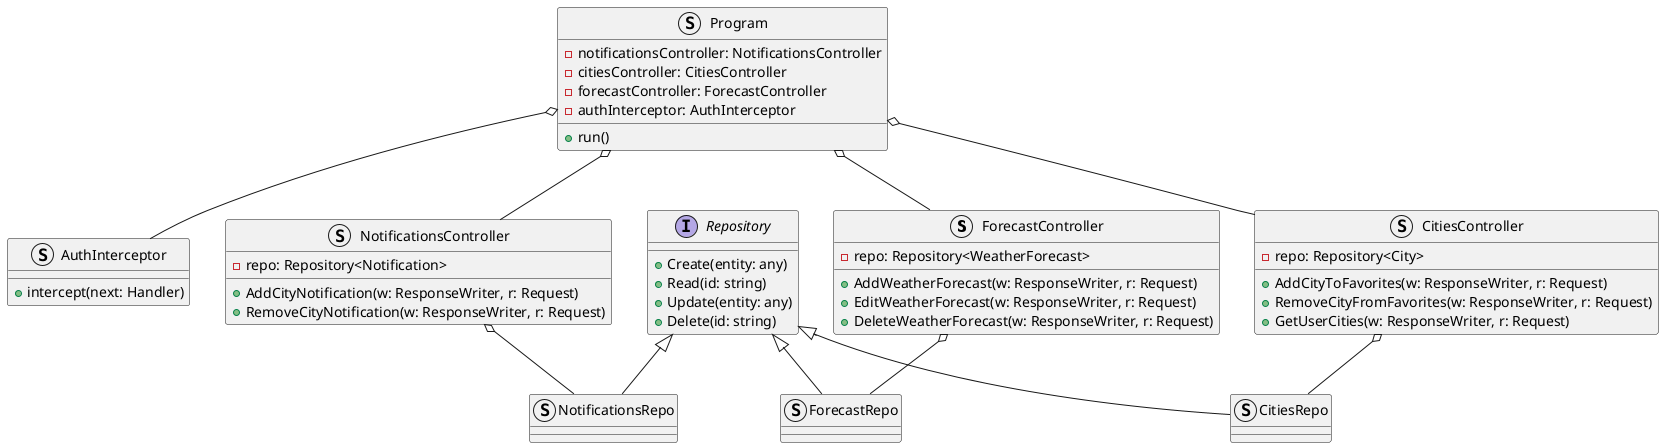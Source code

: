 @startuml

struct ForecastController {
    -repo: Repository<WeatherForecast>
    +AddWeatherForecast(w: ResponseWriter, r: Request)
    +EditWeatherForecast(w: ResponseWriter, r: Request)
    +DeleteWeatherForecast(w: ResponseWriter, r: Request)
}

struct CitiesController {
    -repo: Repository<City>
    +AddCityToFavorites(w: ResponseWriter, r: Request)
    +RemoveCityFromFavorites(w: ResponseWriter, r: Request)
    +GetUserCities(w: ResponseWriter, r: Request)
}

struct NotificationsController {
    -repo: Repository<Notification>
    +AddCityNotification(w: ResponseWriter, r: Request)
    +RemoveCityNotification(w: ResponseWriter, r: Request)
}

interface Repository {
    +Create(entity: any)
    +Read(id: string)
    +Update(entity: any)
    +Delete(id: string)
}

struct ForecastRepo {
}

struct CitiesRepo {
}

struct NotificationsRepo {
}

struct AuthInterceptor {
    +intercept(next: Handler)
}

struct Program {
    -notificationsController: NotificationsController
    -citiesController: CitiesController
    -forecastController: ForecastController
    -authInterceptor: AuthInterceptor
    +run()
}

ForecastRepo -up-|> Repository
CitiesRepo -up-|> Repository
NotificationsRepo -up-|> Repository

ForecastRepo -up-o ForecastController
CitiesRepo -up-o CitiesController
NotificationsRepo -up-o NotificationsController

ForecastController -up-o Program
CitiesController -up-o Program
NotificationsController -up-o Program
AuthInterceptor -up-o Program

@enduml
